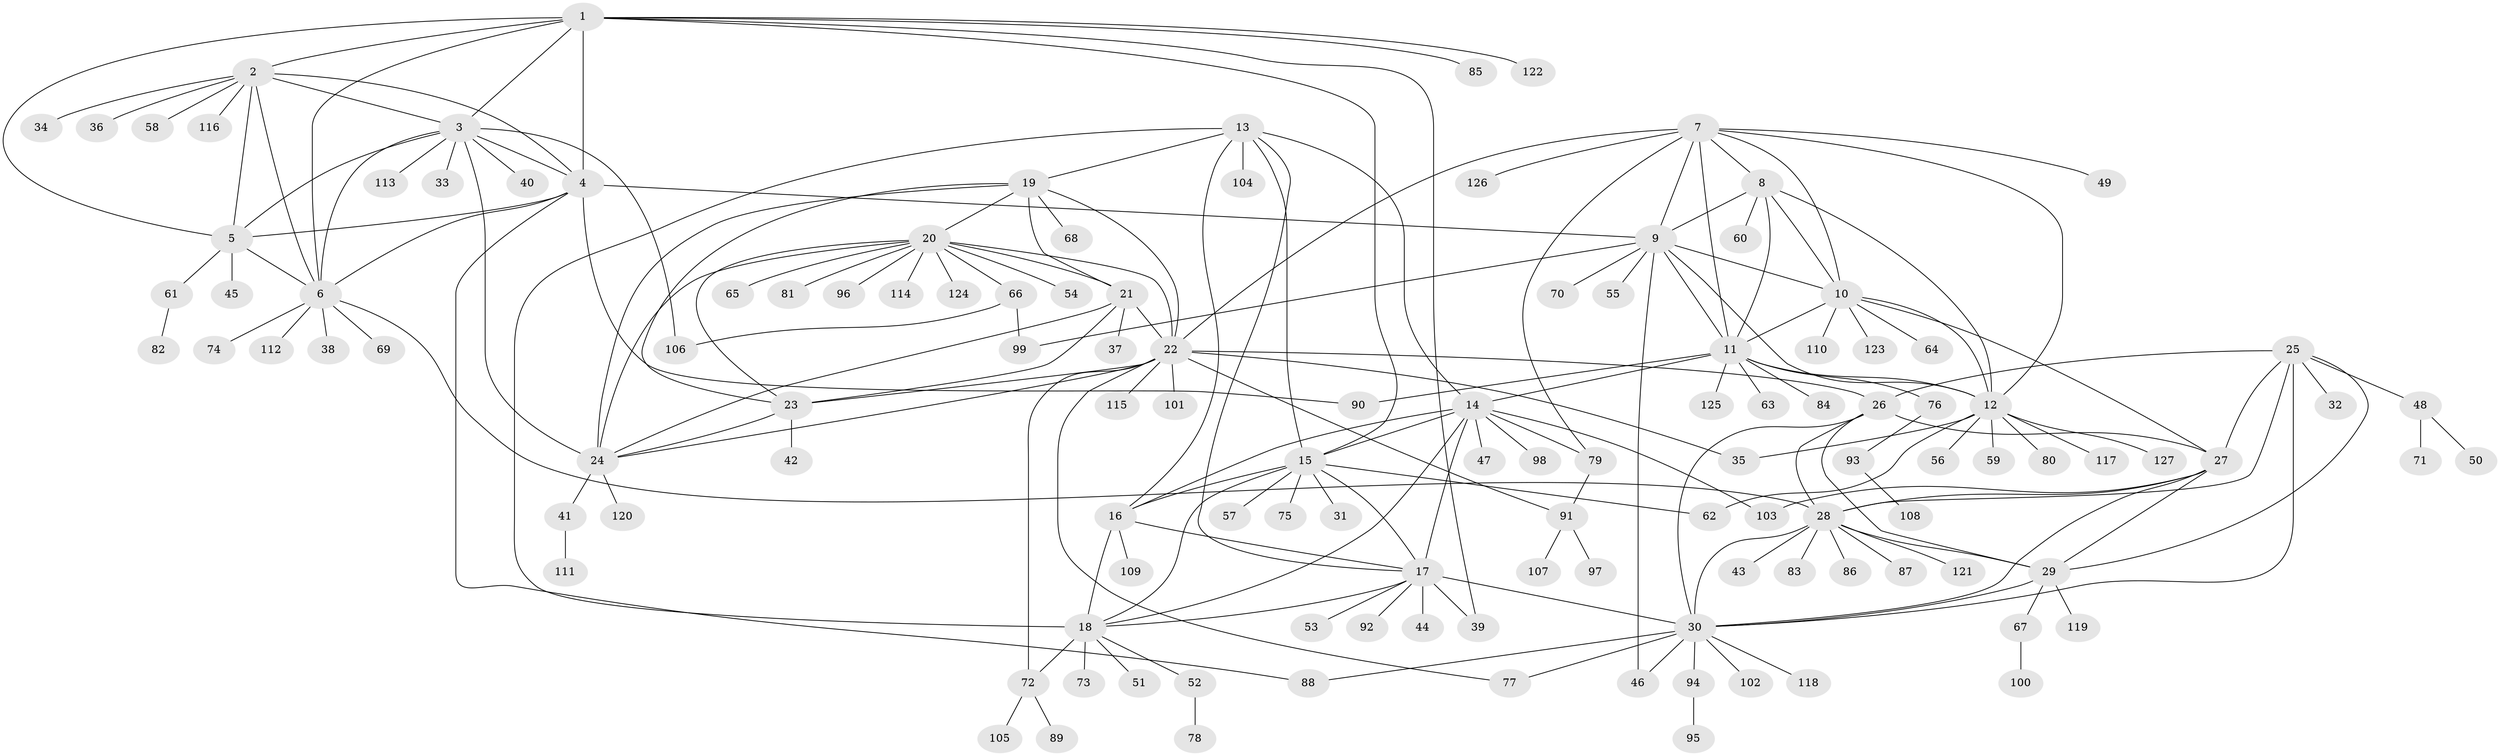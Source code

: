 // coarse degree distribution, {10: 0.03409090909090909, 8: 0.03409090909090909, 9: 0.045454545454545456, 7: 0.022727272727272728, 5: 0.03409090909090909, 16: 0.011363636363636364, 6: 0.03409090909090909, 11: 0.011363636363636364, 12: 0.022727272727272728, 4: 0.03409090909090909, 1: 0.6136363636363636, 2: 0.10227272727272728}
// Generated by graph-tools (version 1.1) at 2025/19/03/04/25 18:19:43]
// undirected, 127 vertices, 195 edges
graph export_dot {
graph [start="1"]
  node [color=gray90,style=filled];
  1;
  2;
  3;
  4;
  5;
  6;
  7;
  8;
  9;
  10;
  11;
  12;
  13;
  14;
  15;
  16;
  17;
  18;
  19;
  20;
  21;
  22;
  23;
  24;
  25;
  26;
  27;
  28;
  29;
  30;
  31;
  32;
  33;
  34;
  35;
  36;
  37;
  38;
  39;
  40;
  41;
  42;
  43;
  44;
  45;
  46;
  47;
  48;
  49;
  50;
  51;
  52;
  53;
  54;
  55;
  56;
  57;
  58;
  59;
  60;
  61;
  62;
  63;
  64;
  65;
  66;
  67;
  68;
  69;
  70;
  71;
  72;
  73;
  74;
  75;
  76;
  77;
  78;
  79;
  80;
  81;
  82;
  83;
  84;
  85;
  86;
  87;
  88;
  89;
  90;
  91;
  92;
  93;
  94;
  95;
  96;
  97;
  98;
  99;
  100;
  101;
  102;
  103;
  104;
  105;
  106;
  107;
  108;
  109;
  110;
  111;
  112;
  113;
  114;
  115;
  116;
  117;
  118;
  119;
  120;
  121;
  122;
  123;
  124;
  125;
  126;
  127;
  1 -- 2;
  1 -- 3;
  1 -- 4;
  1 -- 5;
  1 -- 6;
  1 -- 15;
  1 -- 39;
  1 -- 85;
  1 -- 122;
  2 -- 3;
  2 -- 4;
  2 -- 5;
  2 -- 6;
  2 -- 34;
  2 -- 36;
  2 -- 58;
  2 -- 116;
  3 -- 4;
  3 -- 5;
  3 -- 6;
  3 -- 24;
  3 -- 33;
  3 -- 40;
  3 -- 106;
  3 -- 113;
  4 -- 5;
  4 -- 6;
  4 -- 9;
  4 -- 88;
  4 -- 90;
  5 -- 6;
  5 -- 45;
  5 -- 61;
  6 -- 28;
  6 -- 38;
  6 -- 69;
  6 -- 74;
  6 -- 112;
  7 -- 8;
  7 -- 9;
  7 -- 10;
  7 -- 11;
  7 -- 12;
  7 -- 22;
  7 -- 49;
  7 -- 79;
  7 -- 126;
  8 -- 9;
  8 -- 10;
  8 -- 11;
  8 -- 12;
  8 -- 60;
  9 -- 10;
  9 -- 11;
  9 -- 12;
  9 -- 46;
  9 -- 55;
  9 -- 70;
  9 -- 99;
  10 -- 11;
  10 -- 12;
  10 -- 27;
  10 -- 64;
  10 -- 110;
  10 -- 123;
  11 -- 12;
  11 -- 14;
  11 -- 63;
  11 -- 76;
  11 -- 84;
  11 -- 90;
  11 -- 125;
  12 -- 35;
  12 -- 56;
  12 -- 59;
  12 -- 62;
  12 -- 80;
  12 -- 117;
  12 -- 127;
  13 -- 14;
  13 -- 15;
  13 -- 16;
  13 -- 17;
  13 -- 18;
  13 -- 19;
  13 -- 104;
  14 -- 15;
  14 -- 16;
  14 -- 17;
  14 -- 18;
  14 -- 47;
  14 -- 79;
  14 -- 98;
  14 -- 103;
  15 -- 16;
  15 -- 17;
  15 -- 18;
  15 -- 31;
  15 -- 57;
  15 -- 62;
  15 -- 75;
  16 -- 17;
  16 -- 18;
  16 -- 109;
  17 -- 18;
  17 -- 30;
  17 -- 39;
  17 -- 44;
  17 -- 53;
  17 -- 92;
  18 -- 51;
  18 -- 52;
  18 -- 72;
  18 -- 73;
  19 -- 20;
  19 -- 21;
  19 -- 22;
  19 -- 23;
  19 -- 24;
  19 -- 68;
  20 -- 21;
  20 -- 22;
  20 -- 23;
  20 -- 24;
  20 -- 54;
  20 -- 65;
  20 -- 66;
  20 -- 81;
  20 -- 96;
  20 -- 114;
  20 -- 124;
  21 -- 22;
  21 -- 23;
  21 -- 24;
  21 -- 37;
  22 -- 23;
  22 -- 24;
  22 -- 26;
  22 -- 35;
  22 -- 72;
  22 -- 77;
  22 -- 91;
  22 -- 101;
  22 -- 115;
  23 -- 24;
  23 -- 42;
  24 -- 41;
  24 -- 120;
  25 -- 26;
  25 -- 27;
  25 -- 28;
  25 -- 29;
  25 -- 30;
  25 -- 32;
  25 -- 48;
  26 -- 27;
  26 -- 28;
  26 -- 29;
  26 -- 30;
  27 -- 28;
  27 -- 29;
  27 -- 30;
  27 -- 103;
  28 -- 29;
  28 -- 30;
  28 -- 43;
  28 -- 83;
  28 -- 86;
  28 -- 87;
  28 -- 121;
  29 -- 30;
  29 -- 67;
  29 -- 119;
  30 -- 46;
  30 -- 77;
  30 -- 88;
  30 -- 94;
  30 -- 102;
  30 -- 118;
  41 -- 111;
  48 -- 50;
  48 -- 71;
  52 -- 78;
  61 -- 82;
  66 -- 99;
  66 -- 106;
  67 -- 100;
  72 -- 89;
  72 -- 105;
  76 -- 93;
  79 -- 91;
  91 -- 97;
  91 -- 107;
  93 -- 108;
  94 -- 95;
}
